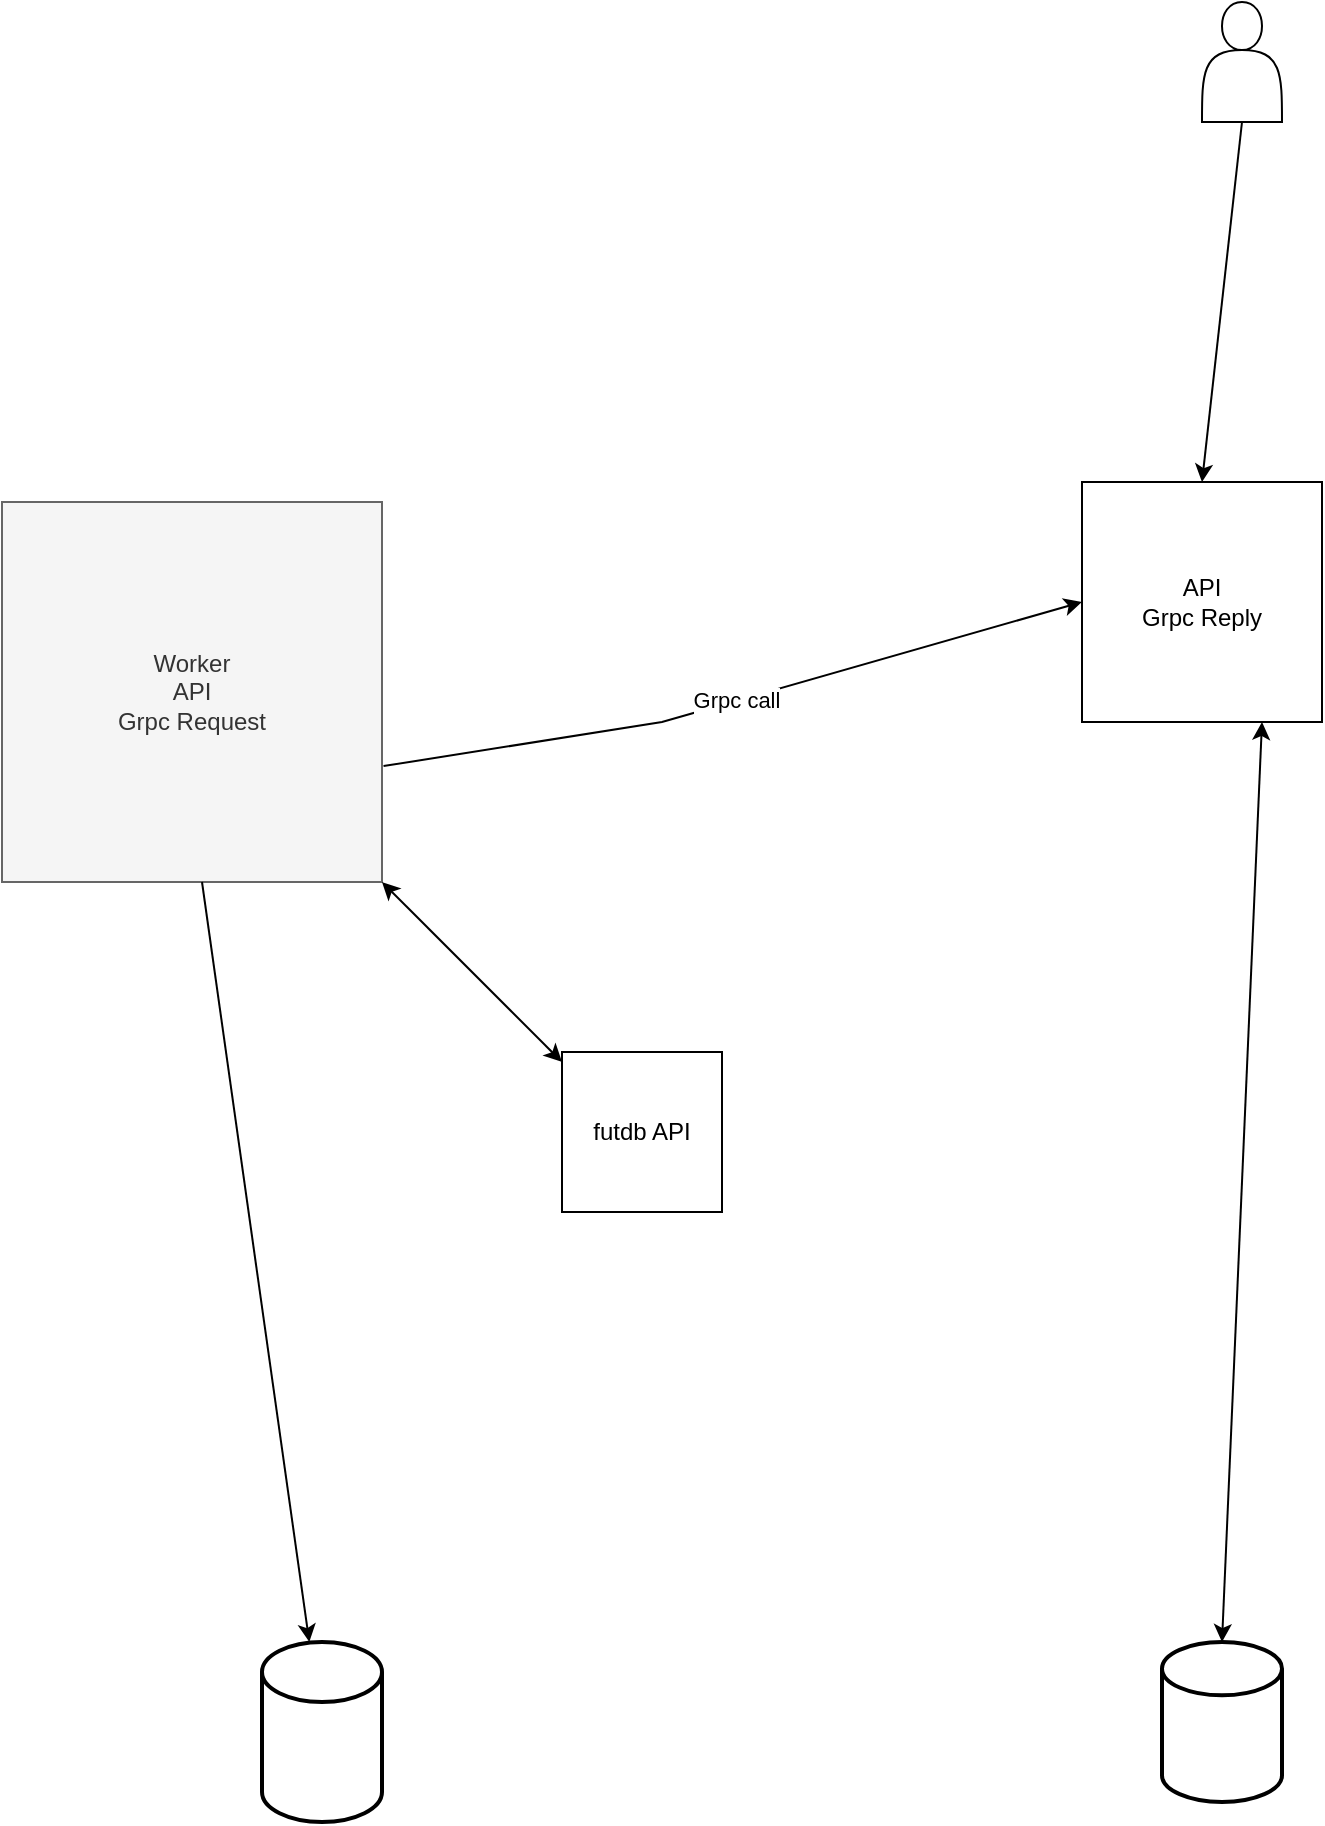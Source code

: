 <mxfile version="20.6.2" type="github">
  <diagram id="fmBw7mxjbvWGm2GWvBtQ" name="Página-1">
    <mxGraphModel dx="2062" dy="1114" grid="1" gridSize="10" guides="1" tooltips="1" connect="1" arrows="1" fold="1" page="1" pageScale="1" pageWidth="827" pageHeight="1169" math="0" shadow="0">
      <root>
        <mxCell id="0" />
        <mxCell id="1" parent="0" />
        <mxCell id="j1v4Q9wKb9o2JD1riZlh-1" value="" style="strokeWidth=2;html=1;shape=mxgraph.flowchart.database;whiteSpace=wrap;" vertex="1" parent="1">
          <mxGeometry x="170" y="880" width="60" height="90" as="geometry" />
        </mxCell>
        <mxCell id="j1v4Q9wKb9o2JD1riZlh-2" value="" style="strokeWidth=2;html=1;shape=mxgraph.flowchart.database;whiteSpace=wrap;" vertex="1" parent="1">
          <mxGeometry x="620" y="880" width="60" height="80" as="geometry" />
        </mxCell>
        <mxCell id="j1v4Q9wKb9o2JD1riZlh-3" value="" style="shape=actor;whiteSpace=wrap;html=1;" vertex="1" parent="1">
          <mxGeometry x="640" y="60" width="40" height="60" as="geometry" />
        </mxCell>
        <mxCell id="j1v4Q9wKb9o2JD1riZlh-5" value="Worker&lt;br&gt;API&lt;br&gt;Grpc Request" style="whiteSpace=wrap;html=1;aspect=fixed;fillColor=#f5f5f5;strokeColor=#666666;fontColor=#333333;" vertex="1" parent="1">
          <mxGeometry x="40" y="310" width="190" height="190" as="geometry" />
        </mxCell>
        <mxCell id="j1v4Q9wKb9o2JD1riZlh-6" value="API&lt;br&gt;Grpc Reply" style="whiteSpace=wrap;html=1;aspect=fixed;" vertex="1" parent="1">
          <mxGeometry x="580" y="300" width="120" height="120" as="geometry" />
        </mxCell>
        <mxCell id="j1v4Q9wKb9o2JD1riZlh-9" value="" style="endArrow=classic;html=1;rounded=0;" edge="1" parent="1" target="j1v4Q9wKb9o2JD1riZlh-1">
          <mxGeometry width="50" height="50" relative="1" as="geometry">
            <mxPoint x="140" y="500" as="sourcePoint" />
            <mxPoint x="130" y="740" as="targetPoint" />
          </mxGeometry>
        </mxCell>
        <mxCell id="j1v4Q9wKb9o2JD1riZlh-10" value="" style="endArrow=classic;startArrow=classic;html=1;rounded=0;entryX=1;entryY=1;entryDx=0;entryDy=0;" edge="1" parent="1" target="j1v4Q9wKb9o2JD1riZlh-5">
          <mxGeometry width="50" height="50" relative="1" as="geometry">
            <mxPoint x="320" y="590" as="sourcePoint" />
            <mxPoint x="370" y="540" as="targetPoint" />
          </mxGeometry>
        </mxCell>
        <mxCell id="j1v4Q9wKb9o2JD1riZlh-11" value="futdb API&lt;br&gt;" style="whiteSpace=wrap;html=1;aspect=fixed;" vertex="1" parent="1">
          <mxGeometry x="320" y="585" width="80" height="80" as="geometry" />
        </mxCell>
        <mxCell id="j1v4Q9wKb9o2JD1riZlh-12" value="Grpc call&lt;br&gt;" style="endArrow=classic;html=1;rounded=0;exitX=1.004;exitY=0.695;exitDx=0;exitDy=0;exitPerimeter=0;entryX=0;entryY=0.5;entryDx=0;entryDy=0;" edge="1" parent="1" source="j1v4Q9wKb9o2JD1riZlh-5" target="j1v4Q9wKb9o2JD1riZlh-6">
          <mxGeometry width="50" height="50" relative="1" as="geometry">
            <mxPoint x="210" y="590" as="sourcePoint" />
            <mxPoint x="290" y="850" as="targetPoint" />
            <Array as="points">
              <mxPoint x="370" y="420" />
            </Array>
          </mxGeometry>
        </mxCell>
        <mxCell id="j1v4Q9wKb9o2JD1riZlh-13" value="" style="endArrow=classic;html=1;rounded=0;exitX=0.5;exitY=1;exitDx=0;exitDy=0;entryX=0.5;entryY=0;entryDx=0;entryDy=0;" edge="1" parent="1" source="j1v4Q9wKb9o2JD1riZlh-3" target="j1v4Q9wKb9o2JD1riZlh-6">
          <mxGeometry width="50" height="50" relative="1" as="geometry">
            <mxPoint x="675" y="140" as="sourcePoint" />
            <mxPoint x="665" y="280" as="targetPoint" />
          </mxGeometry>
        </mxCell>
        <mxCell id="j1v4Q9wKb9o2JD1riZlh-15" value="" style="endArrow=classic;startArrow=classic;html=1;rounded=0;exitX=0.5;exitY=0;exitDx=0;exitDy=0;exitPerimeter=0;" edge="1" parent="1" source="j1v4Q9wKb9o2JD1riZlh-2">
          <mxGeometry width="50" height="50" relative="1" as="geometry">
            <mxPoint x="680" y="510" as="sourcePoint" />
            <mxPoint x="670" y="420" as="targetPoint" />
          </mxGeometry>
        </mxCell>
      </root>
    </mxGraphModel>
  </diagram>
</mxfile>
